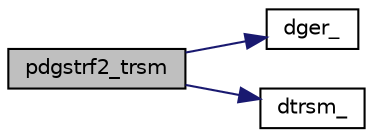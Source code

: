 digraph "pdgstrf2_trsm"
{
 // LATEX_PDF_SIZE
  edge [fontname="Helvetica",fontsize="10",labelfontname="Helvetica",labelfontsize="10"];
  node [fontname="Helvetica",fontsize="10",shape=record];
  rankdir="LR";
  Node1 [label="pdgstrf2_trsm",height=0.2,width=0.4,color="black", fillcolor="grey75", style="filled", fontcolor="black",tooltip=" "];
  Node1 -> Node2 [color="midnightblue",fontsize="10",style="solid",fontname="Helvetica"];
  Node2 [label="dger_",height=0.2,width=0.4,color="black", fillcolor="white", style="filled",URL="$superlu__ddefs_8h.html#accdf5ce14130edff238fcad7e164925a",tooltip=" "];
  Node1 -> Node3 [color="midnightblue",fontsize="10",style="solid",fontname="Helvetica"];
  Node3 [label="dtrsm_",height=0.2,width=0.4,color="black", fillcolor="white", style="filled",URL="$superlu__ddefs_8h.html#a2f3ea1463db1f4fc33d149fb53d59303",tooltip=" "];
}
